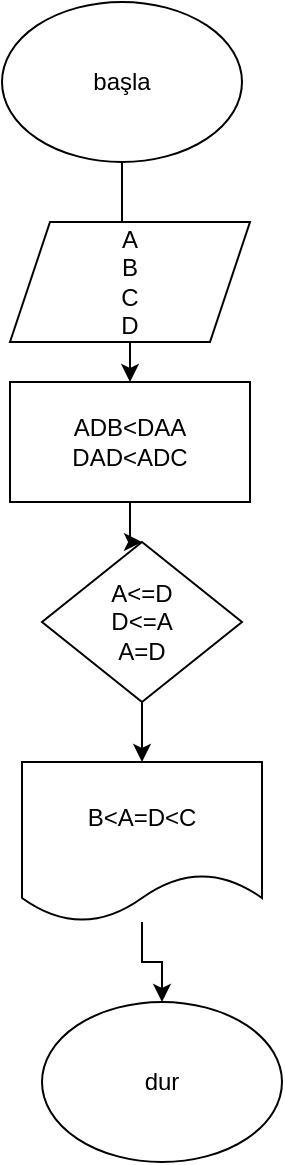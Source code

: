 <mxfile version="13.9.9" type="device"><diagram id="V-NrAxq23mhmjVk_0YQ9" name="Sayfa -1"><mxGraphModel dx="852" dy="494" grid="1" gridSize="10" guides="1" tooltips="1" connect="1" arrows="1" fold="1" page="1" pageScale="1" pageWidth="827" pageHeight="1169" math="0" shadow="0"><root><mxCell id="0"/><mxCell id="1" parent="0"/><mxCell id="tuKtymBVz_2WE-phepWU-1" value="" style="edgeStyle=orthogonalEdgeStyle;rounded=0;orthogonalLoop=1;jettySize=auto;html=1;" edge="1" parent="1" source="grSk2IBTkQb8UEkIeGXS-1" target="grSk2IBTkQb8UEkIeGXS-6"><mxGeometry relative="1" as="geometry"/></mxCell><mxCell id="grSk2IBTkQb8UEkIeGXS-1" value="başla" style="ellipse;whiteSpace=wrap;html=1;" parent="1" vertex="1"><mxGeometry x="290" y="20" width="120" height="80" as="geometry"/></mxCell><mxCell id="grSk2IBTkQb8UEkIeGXS-2" value="A&lt;br&gt;B&lt;br&gt;C&lt;br&gt;D" style="shape=parallelogram;perimeter=parallelogramPerimeter;whiteSpace=wrap;html=1;fixedSize=1;" parent="1" vertex="1"><mxGeometry x="294" y="130" width="120" height="60" as="geometry"/></mxCell><mxCell id="tuKtymBVz_2WE-phepWU-3" value="" style="edgeStyle=orthogonalEdgeStyle;rounded=0;orthogonalLoop=1;jettySize=auto;html=1;" edge="1" parent="1" source="grSk2IBTkQb8UEkIeGXS-5" target="grSk2IBTkQb8UEkIeGXS-7"><mxGeometry relative="1" as="geometry"/></mxCell><mxCell id="grSk2IBTkQb8UEkIeGXS-5" value="A&amp;lt;=D&lt;br&gt;D&amp;lt;=A&lt;br&gt;A=D&lt;br&gt;" style="rhombus;whiteSpace=wrap;html=1;" parent="1" vertex="1"><mxGeometry x="310" y="290" width="100" height="80" as="geometry"/></mxCell><mxCell id="tuKtymBVz_2WE-phepWU-2" value="" style="edgeStyle=orthogonalEdgeStyle;rounded=0;orthogonalLoop=1;jettySize=auto;html=1;" edge="1" parent="1" source="grSk2IBTkQb8UEkIeGXS-6" target="grSk2IBTkQb8UEkIeGXS-5"><mxGeometry relative="1" as="geometry"/></mxCell><mxCell id="grSk2IBTkQb8UEkIeGXS-6" value="ADB&amp;lt;DAA&lt;br&gt;DAD&amp;lt;ADC" style="rounded=0;whiteSpace=wrap;html=1;" parent="1" vertex="1"><mxGeometry x="294" y="210" width="120" height="60" as="geometry"/></mxCell><mxCell id="tuKtymBVz_2WE-phepWU-4" value="" style="edgeStyle=orthogonalEdgeStyle;rounded=0;orthogonalLoop=1;jettySize=auto;html=1;" edge="1" parent="1" source="grSk2IBTkQb8UEkIeGXS-7" target="grSk2IBTkQb8UEkIeGXS-8"><mxGeometry relative="1" as="geometry"/></mxCell><mxCell id="grSk2IBTkQb8UEkIeGXS-7" value="B&amp;lt;A=D&amp;lt;C" style="shape=document;whiteSpace=wrap;html=1;boundedLbl=1;" parent="1" vertex="1"><mxGeometry x="300" y="400" width="120" height="80" as="geometry"/></mxCell><mxCell id="grSk2IBTkQb8UEkIeGXS-8" value="dur" style="ellipse;whiteSpace=wrap;html=1;" parent="1" vertex="1"><mxGeometry x="310" y="520" width="120" height="80" as="geometry"/></mxCell></root></mxGraphModel></diagram></mxfile>